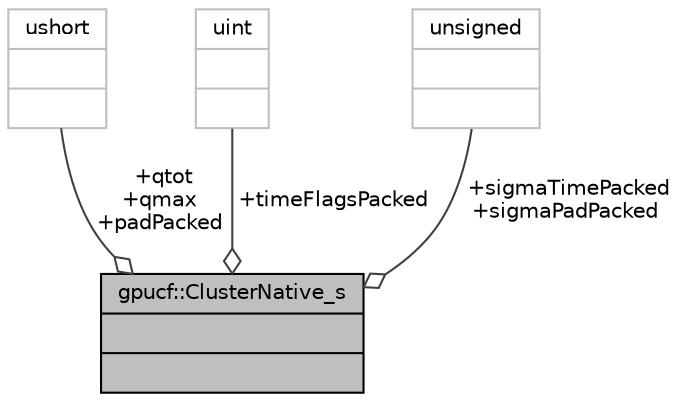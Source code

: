digraph "gpucf::ClusterNative_s"
{
 // INTERACTIVE_SVG=YES
  bgcolor="transparent";
  edge [fontname="Helvetica",fontsize="10",labelfontname="Helvetica",labelfontsize="10"];
  node [fontname="Helvetica",fontsize="10",shape=record];
  Node1 [label="{gpucf::ClusterNative_s\n||}",height=0.2,width=0.4,color="black", fillcolor="grey75", style="filled", fontcolor="black"];
  Node2 -> Node1 [color="grey25",fontsize="10",style="solid",label=" +qtot\n+qmax\n+padPacked" ,arrowhead="odiamond",fontname="Helvetica"];
  Node2 [label="{ushort\n||}",height=0.2,width=0.4,color="grey75"];
  Node3 -> Node1 [color="grey25",fontsize="10",style="solid",label=" +timeFlagsPacked" ,arrowhead="odiamond",fontname="Helvetica"];
  Node3 [label="{uint\n||}",height=0.2,width=0.4,color="grey75"];
  Node4 -> Node1 [color="grey25",fontsize="10",style="solid",label=" +sigmaTimePacked\n+sigmaPadPacked" ,arrowhead="odiamond",fontname="Helvetica"];
  Node4 [label="{unsigned\n||}",height=0.2,width=0.4,color="grey75"];
}
